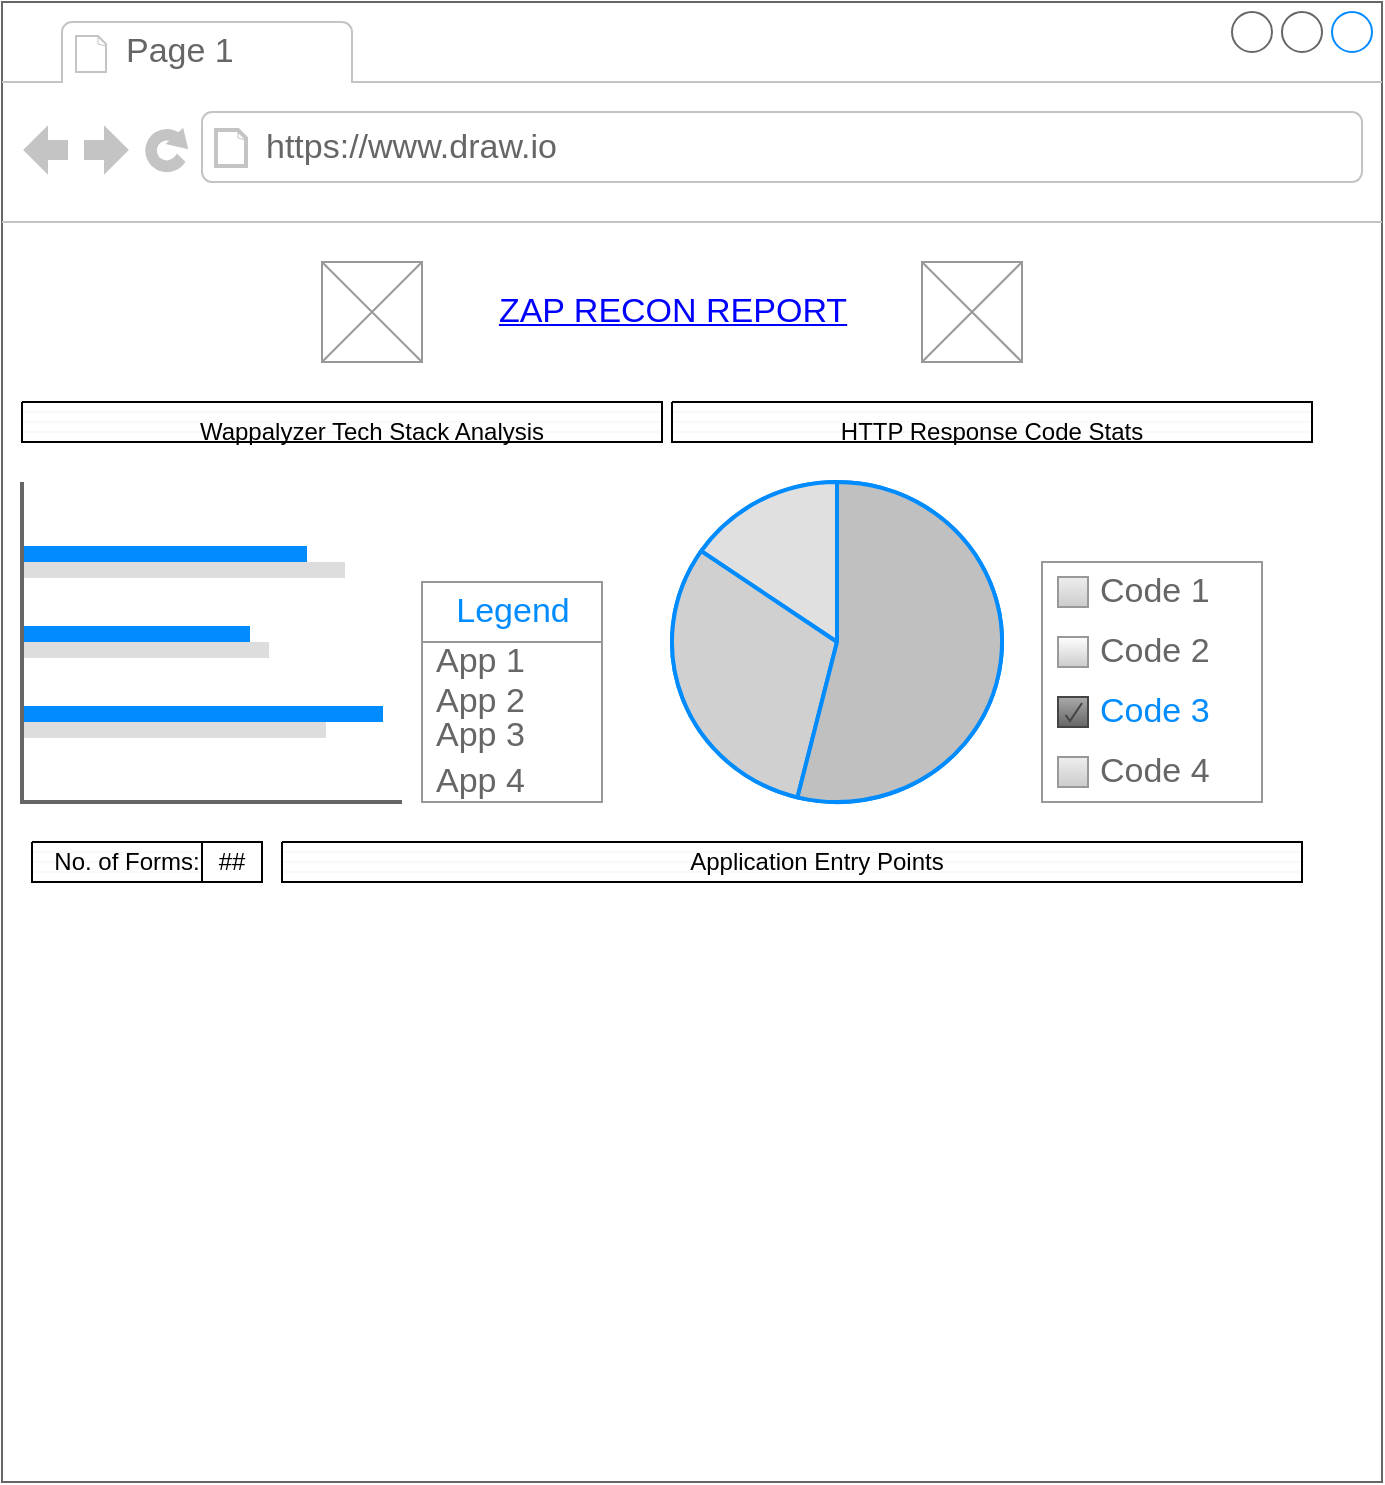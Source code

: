 <mxfile version="14.6.13" type="github">
  <diagram id="kz0Vf8M-wMx_7iGfDsY4" name="Page-1">
    <mxGraphModel dx="1422" dy="774" grid="1" gridSize="10" guides="1" tooltips="1" connect="1" arrows="1" fold="1" page="1" pageScale="1" pageWidth="850" pageHeight="1100" math="0" shadow="0">
      <root>
        <mxCell id="0" />
        <mxCell id="1" parent="0" />
        <mxCell id="QTfz_wE4GLbxt9cBhdo1-1" value="" style="strokeWidth=1;shadow=0;dashed=0;align=center;html=1;shape=mxgraph.mockup.containers.browserWindow;rSize=0;strokeColor=#666666;strokeColor2=#008cff;strokeColor3=#c4c4c4;mainText=,;recursiveResize=0;" parent="1" vertex="1">
          <mxGeometry x="90" y="40" width="690" height="740" as="geometry" />
        </mxCell>
        <mxCell id="QTfz_wE4GLbxt9cBhdo1-2" value="Page 1" style="strokeWidth=1;shadow=0;dashed=0;align=center;html=1;shape=mxgraph.mockup.containers.anchor;fontSize=17;fontColor=#666666;align=left;" parent="QTfz_wE4GLbxt9cBhdo1-1" vertex="1">
          <mxGeometry x="60" y="12" width="110" height="26" as="geometry" />
        </mxCell>
        <mxCell id="QTfz_wE4GLbxt9cBhdo1-3" value="https://www.draw.io" style="strokeWidth=1;shadow=0;dashed=0;align=center;html=1;shape=mxgraph.mockup.containers.anchor;rSize=0;fontSize=17;fontColor=#666666;align=left;" parent="QTfz_wE4GLbxt9cBhdo1-1" vertex="1">
          <mxGeometry x="130" y="60" width="250" height="26" as="geometry" />
        </mxCell>
        <mxCell id="QTfz_wE4GLbxt9cBhdo1-4" value="ZAP RECON REPORT" style="strokeWidth=1;shadow=0;dashed=0;align=center;html=1;shape=mxgraph.mockup.text.alphanumeric;linkText=;html=1;fontStyle=4;fontSize=17;fontColor=#0000ff;" parent="QTfz_wE4GLbxt9cBhdo1-1" vertex="1">
          <mxGeometry x="235" y="130" width="200" height="50" as="geometry" />
        </mxCell>
        <mxCell id="QTfz_wE4GLbxt9cBhdo1-5" value="" style="verticalLabelPosition=bottom;shadow=0;dashed=0;align=center;html=1;verticalAlign=top;strokeWidth=1;shape=mxgraph.mockup.graphics.simpleIcon;strokeColor=#999999;" parent="QTfz_wE4GLbxt9cBhdo1-1" vertex="1">
          <mxGeometry x="160" y="130" width="50" height="50" as="geometry" />
        </mxCell>
        <mxCell id="QTfz_wE4GLbxt9cBhdo1-7" value="" style="verticalLabelPosition=bottom;verticalAlign=top;html=1;shape=mxgraph.basic.patternFillRect;fillStyle=hor;step=5;fillStrokeWidth=0.2;fillStrokeColor=#dddddd;" parent="QTfz_wE4GLbxt9cBhdo1-1" vertex="1">
          <mxGeometry x="10" y="200" width="320" height="20" as="geometry" />
        </mxCell>
        <mxCell id="QTfz_wE4GLbxt9cBhdo1-10" value="Wappalyzer Tech Stack Analysis" style="text;html=1;strokeColor=none;fillColor=none;align=center;verticalAlign=middle;whiteSpace=wrap;rounded=0;" parent="QTfz_wE4GLbxt9cBhdo1-1" vertex="1">
          <mxGeometry x="85" y="205" width="200" height="20" as="geometry" />
        </mxCell>
        <mxCell id="QTfz_wE4GLbxt9cBhdo1-13" value="" style="verticalLabelPosition=bottom;shadow=0;dashed=0;align=center;html=1;verticalAlign=top;strokeWidth=1;shape=mxgraph.mockup.graphics.pieChart;strokeColor=#008cff;parts=10,20,35;partColors=#e0e0e0,#d0d0d0,#c0c0c0,#b0b0b0,#a0a0a0;strokeWidth=2;" parent="QTfz_wE4GLbxt9cBhdo1-1" vertex="1">
          <mxGeometry x="335" y="240" width="165" height="160" as="geometry" />
        </mxCell>
        <mxCell id="QTfz_wE4GLbxt9cBhdo1-14" value="" style="verticalLabelPosition=bottom;shadow=0;dashed=0;align=center;html=1;verticalAlign=top;strokeWidth=1;shape=mxgraph.mockup.graphics.barChart;strokeColor=none;strokeColor2=none;strokeColor3=#666666;fillColor2=#008cff;fillColor3=#dddddd;" parent="QTfz_wE4GLbxt9cBhdo1-1" vertex="1">
          <mxGeometry x="10" y="240" width="190" height="160" as="geometry" />
        </mxCell>
        <mxCell id="QTfz_wE4GLbxt9cBhdo1-15" value="" style="strokeWidth=1;shadow=0;dashed=0;align=center;html=1;shape=mxgraph.mockup.forms.rrect;rSize=0;strokeColor=#999999;fillColor=#ffffff;recursiveResize=0;" parent="QTfz_wE4GLbxt9cBhdo1-1" vertex="1">
          <mxGeometry x="520" y="280" width="110" height="120" as="geometry" />
        </mxCell>
        <mxCell id="QTfz_wE4GLbxt9cBhdo1-16" value="Code 1" style="strokeWidth=1;shadow=0;dashed=0;align=center;html=1;shape=mxgraph.mockup.forms.rrect;rSize=0;fillColor=#eeeeee;strokeColor=#999999;gradientColor=#cccccc;align=left;spacingLeft=4;fontSize=17;fontColor=#666666;labelPosition=right;" parent="QTfz_wE4GLbxt9cBhdo1-15" vertex="1">
          <mxGeometry x="8" y="7.5" width="15" height="15" as="geometry" />
        </mxCell>
        <mxCell id="QTfz_wE4GLbxt9cBhdo1-17" value="Code 2" style="strokeWidth=1;shadow=0;dashed=0;align=center;html=1;shape=mxgraph.mockup.forms.rrect;rSize=0;strokeColor=#999999;gradientColor=#cccccc;align=left;spacingLeft=4;fontSize=17;fontColor=#666666;labelPosition=right;" parent="QTfz_wE4GLbxt9cBhdo1-15" vertex="1">
          <mxGeometry x="8" y="37.5" width="15" height="15" as="geometry" />
        </mxCell>
        <mxCell id="QTfz_wE4GLbxt9cBhdo1-18" value="Code 3" style="strokeWidth=1;shadow=0;dashed=0;align=center;html=1;shape=mxgraph.mockup.forms.checkbox;rSize=0;resizable=0;fillColor=#aaaaaa;strokeColor=#444444;gradientColor=#666666;align=left;spacingLeft=4;fontSize=17;fontColor=#008cff;labelPosition=right;" parent="QTfz_wE4GLbxt9cBhdo1-15" vertex="1">
          <mxGeometry x="8" y="67.5" width="15" height="15" as="geometry" />
        </mxCell>
        <mxCell id="QTfz_wE4GLbxt9cBhdo1-19" value="Code 4" style="strokeWidth=1;shadow=0;dashed=0;align=center;html=1;shape=mxgraph.mockup.forms.rrect;rSize=0;fillColor=#eeeeee;strokeColor=#999999;gradientColor=#cccccc;align=left;spacingLeft=4;fontSize=17;fontColor=#666666;labelPosition=right;" parent="QTfz_wE4GLbxt9cBhdo1-15" vertex="1">
          <mxGeometry x="8" y="97.5" width="15" height="15" as="geometry" />
        </mxCell>
        <mxCell id="86tZP4HO-KqmZcp44XGa-1" value="" style="strokeWidth=1;shadow=0;dashed=0;align=center;html=1;shape=mxgraph.mockup.forms.rrect;rSize=0;strokeColor=#999999;fillColor=#ffffff;" vertex="1" parent="QTfz_wE4GLbxt9cBhdo1-1">
          <mxGeometry x="210" y="290" width="90" height="110" as="geometry" />
        </mxCell>
        <mxCell id="86tZP4HO-KqmZcp44XGa-2" value="Legend" style="strokeWidth=1;shadow=0;dashed=0;align=center;html=1;shape=mxgraph.mockup.forms.rrect;rSize=0;strokeColor=#999999;fontColor=#008cff;fontSize=17;fillColor=#ffffff;resizeWidth=1;" vertex="1" parent="86tZP4HO-KqmZcp44XGa-1">
          <mxGeometry width="90.0" height="30" relative="1" as="geometry" />
        </mxCell>
        <mxCell id="86tZP4HO-KqmZcp44XGa-3" value="App 1" style="strokeWidth=1;shadow=0;dashed=0;align=center;html=1;shape=mxgraph.mockup.forms.anchor;fontSize=17;fontColor=#666666;align=left;spacingLeft=5;resizeWidth=1;" vertex="1" parent="86tZP4HO-KqmZcp44XGa-1">
          <mxGeometry width="90.0" height="20" relative="1" as="geometry">
            <mxPoint y="30" as="offset" />
          </mxGeometry>
        </mxCell>
        <mxCell id="86tZP4HO-KqmZcp44XGa-4" value="App 2" style="strokeWidth=1;shadow=0;dashed=0;align=center;html=1;shape=mxgraph.mockup.forms.anchor;fontSize=17;fontColor=#666666;align=left;spacingLeft=5;resizeWidth=1;" vertex="1" parent="86tZP4HO-KqmZcp44XGa-1">
          <mxGeometry width="90.0" height="20" relative="1" as="geometry">
            <mxPoint y="50" as="offset" />
          </mxGeometry>
        </mxCell>
        <mxCell id="86tZP4HO-KqmZcp44XGa-6" value="App 4" style="strokeWidth=1;shadow=0;dashed=0;align=center;html=1;shape=mxgraph.mockup.forms.anchor;fontSize=17;fontColor=#666666;align=left;spacingLeft=5;resizeWidth=1;" vertex="1" parent="86tZP4HO-KqmZcp44XGa-1">
          <mxGeometry width="90.0" height="20" relative="1" as="geometry">
            <mxPoint y="90" as="offset" />
          </mxGeometry>
        </mxCell>
        <mxCell id="86tZP4HO-KqmZcp44XGa-7" value="App 3" style="strokeWidth=1;shadow=0;dashed=0;align=center;html=1;shape=mxgraph.mockup.forms.anchor;fontSize=17;fontColor=#666666;align=left;spacingLeft=5;resizeWidth=1;" vertex="1" parent="86tZP4HO-KqmZcp44XGa-1">
          <mxGeometry y="70.005" width="90.0" height="13.75" as="geometry" />
        </mxCell>
        <mxCell id="86tZP4HO-KqmZcp44XGa-11" value="##" style="text;html=1;fillColor=none;align=center;verticalAlign=middle;whiteSpace=wrap;rounded=0;shadow=0;strokeColor=#000000;" vertex="1" parent="QTfz_wE4GLbxt9cBhdo1-1">
          <mxGeometry x="100" y="420" width="30" height="20" as="geometry" />
        </mxCell>
        <mxCell id="QTfz_wE4GLbxt9cBhdo1-6" value="" style="verticalLabelPosition=bottom;shadow=0;dashed=0;align=center;html=1;verticalAlign=top;strokeWidth=1;shape=mxgraph.mockup.graphics.simpleIcon;strokeColor=#999999;" parent="1" vertex="1">
          <mxGeometry x="550" y="170" width="50" height="50" as="geometry" />
        </mxCell>
        <mxCell id="QTfz_wE4GLbxt9cBhdo1-8" value="" style="verticalLabelPosition=bottom;verticalAlign=top;html=1;shape=mxgraph.basic.patternFillRect;fillStyle=hor;step=5;fillStrokeWidth=0.2;fillStrokeColor=#dddddd;" parent="1" vertex="1">
          <mxGeometry x="425" y="240" width="320" height="20" as="geometry" />
        </mxCell>
        <mxCell id="QTfz_wE4GLbxt9cBhdo1-11" value="HTTP Response Code Stats" style="text;html=1;strokeColor=none;fillColor=none;align=center;verticalAlign=middle;whiteSpace=wrap;rounded=0;" parent="1" vertex="1">
          <mxGeometry x="500" y="245" width="170" height="20" as="geometry" />
        </mxCell>
        <mxCell id="86tZP4HO-KqmZcp44XGa-8" value="" style="verticalLabelPosition=bottom;verticalAlign=top;html=1;shape=mxgraph.basic.patternFillRect;fillStyle=hor;step=5;fillStrokeWidth=0.2;fillStrokeColor=#dddddd;" vertex="1" parent="1">
          <mxGeometry x="230" y="460" width="510" height="20" as="geometry" />
        </mxCell>
        <mxCell id="86tZP4HO-KqmZcp44XGa-9" value="" style="verticalLabelPosition=bottom;verticalAlign=top;html=1;shape=mxgraph.basic.patternFillRect;fillStyle=hor;step=5;fillStrokeWidth=0.2;fillStrokeColor=#dddddd;" vertex="1" parent="1">
          <mxGeometry x="105" y="460" width="85" height="20" as="geometry" />
        </mxCell>
        <mxCell id="QTfz_wE4GLbxt9cBhdo1-9" value="No. of Forms:" style="text;html=1;strokeColor=none;fillColor=none;align=center;verticalAlign=middle;whiteSpace=wrap;rounded=0;" parent="1" vertex="1">
          <mxGeometry x="105" y="460" width="95" height="20" as="geometry" />
        </mxCell>
        <mxCell id="86tZP4HO-KqmZcp44XGa-12" value="Application Entry Points" style="text;html=1;strokeColor=none;fillColor=none;align=center;verticalAlign=middle;whiteSpace=wrap;rounded=0;" vertex="1" parent="1">
          <mxGeometry x="430" y="460" width="135" height="20" as="geometry" />
        </mxCell>
      </root>
    </mxGraphModel>
  </diagram>
</mxfile>
